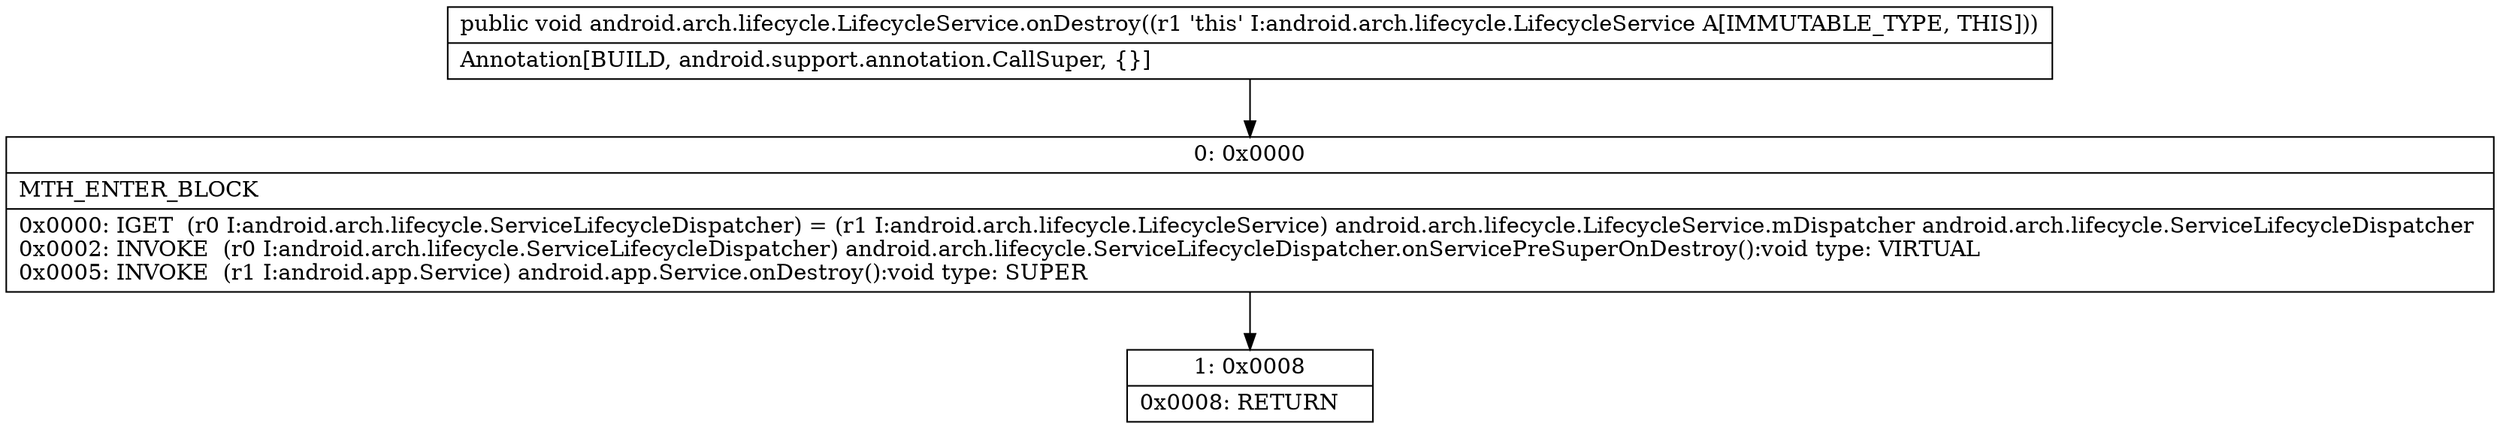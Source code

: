 digraph "CFG forandroid.arch.lifecycle.LifecycleService.onDestroy()V" {
Node_0 [shape=record,label="{0\:\ 0x0000|MTH_ENTER_BLOCK\l|0x0000: IGET  (r0 I:android.arch.lifecycle.ServiceLifecycleDispatcher) = (r1 I:android.arch.lifecycle.LifecycleService) android.arch.lifecycle.LifecycleService.mDispatcher android.arch.lifecycle.ServiceLifecycleDispatcher \l0x0002: INVOKE  (r0 I:android.arch.lifecycle.ServiceLifecycleDispatcher) android.arch.lifecycle.ServiceLifecycleDispatcher.onServicePreSuperOnDestroy():void type: VIRTUAL \l0x0005: INVOKE  (r1 I:android.app.Service) android.app.Service.onDestroy():void type: SUPER \l}"];
Node_1 [shape=record,label="{1\:\ 0x0008|0x0008: RETURN   \l}"];
MethodNode[shape=record,label="{public void android.arch.lifecycle.LifecycleService.onDestroy((r1 'this' I:android.arch.lifecycle.LifecycleService A[IMMUTABLE_TYPE, THIS]))  | Annotation[BUILD, android.support.annotation.CallSuper, \{\}]\l}"];
MethodNode -> Node_0;
Node_0 -> Node_1;
}


